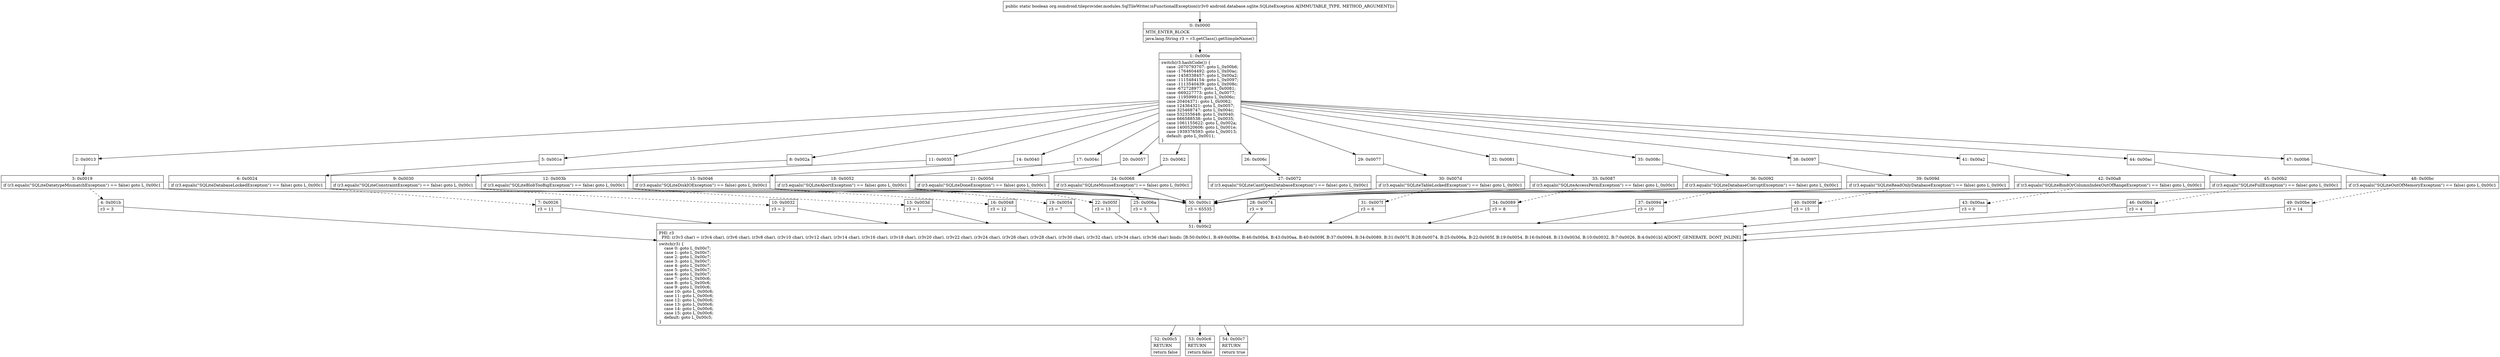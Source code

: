 digraph "CFG fororg.osmdroid.tileprovider.modules.SqlTileWriter.isFunctionalException(Landroid\/database\/sqlite\/SQLiteException;)Z" {
Node_0 [shape=record,label="{0\:\ 0x0000|MTH_ENTER_BLOCK\l|java.lang.String r3 = r3.getClass().getSimpleName()\l}"];
Node_1 [shape=record,label="{1\:\ 0x000e|switch(r3.hashCode()) \{\l    case \-2070793707: goto L_0x00b6;\l    case \-1764604492: goto L_0x00ac;\l    case \-1458338457: goto L_0x00a2;\l    case \-1115484154: goto L_0x0097;\l    case \-1113540439: goto L_0x008c;\l    case \-672728977: goto L_0x0081;\l    case \-669227773: goto L_0x0077;\l    case \-119599910: goto L_0x006c;\l    case 20404371: goto L_0x0062;\l    case 124364321: goto L_0x0057;\l    case 325468747: goto L_0x004c;\l    case 532355648: goto L_0x0040;\l    case 666588538: goto L_0x0035;\l    case 1061155622: goto L_0x002a;\l    case 1400520606: goto L_0x001e;\l    case 1939376593: goto L_0x0013;\l    default: goto L_0x0011;\l\}\l}"];
Node_2 [shape=record,label="{2\:\ 0x0013}"];
Node_3 [shape=record,label="{3\:\ 0x0019|if (r3.equals(\"SQLiteDatatypeMismatchException\") == false) goto L_0x00c1\l}"];
Node_4 [shape=record,label="{4\:\ 0x001b|r3 = 3\l}"];
Node_5 [shape=record,label="{5\:\ 0x001e}"];
Node_6 [shape=record,label="{6\:\ 0x0024|if (r3.equals(\"SQLiteDatabaseLockedException\") == false) goto L_0x00c1\l}"];
Node_7 [shape=record,label="{7\:\ 0x0026|r3 = 11\l}"];
Node_8 [shape=record,label="{8\:\ 0x002a}"];
Node_9 [shape=record,label="{9\:\ 0x0030|if (r3.equals(\"SQLiteConstraintException\") == false) goto L_0x00c1\l}"];
Node_10 [shape=record,label="{10\:\ 0x0032|r3 = 2\l}"];
Node_11 [shape=record,label="{11\:\ 0x0035}"];
Node_12 [shape=record,label="{12\:\ 0x003b|if (r3.equals(\"SQLiteBlobTooBigException\") == false) goto L_0x00c1\l}"];
Node_13 [shape=record,label="{13\:\ 0x003d|r3 = 1\l}"];
Node_14 [shape=record,label="{14\:\ 0x0040}"];
Node_15 [shape=record,label="{15\:\ 0x0046|if (r3.equals(\"SQLiteDiskIOException\") == false) goto L_0x00c1\l}"];
Node_16 [shape=record,label="{16\:\ 0x0048|r3 = 12\l}"];
Node_17 [shape=record,label="{17\:\ 0x004c}"];
Node_18 [shape=record,label="{18\:\ 0x0052|if (r3.equals(\"SQLiteAbortException\") == false) goto L_0x00c1\l}"];
Node_19 [shape=record,label="{19\:\ 0x0054|r3 = 7\l}"];
Node_20 [shape=record,label="{20\:\ 0x0057}"];
Node_21 [shape=record,label="{21\:\ 0x005d|if (r3.equals(\"SQLiteDoneException\") == false) goto L_0x00c1\l}"];
Node_22 [shape=record,label="{22\:\ 0x005f|r3 = 13\l}"];
Node_23 [shape=record,label="{23\:\ 0x0062}"];
Node_24 [shape=record,label="{24\:\ 0x0068|if (r3.equals(\"SQLiteMisuseException\") == false) goto L_0x00c1\l}"];
Node_25 [shape=record,label="{25\:\ 0x006a|r3 = 5\l}"];
Node_26 [shape=record,label="{26\:\ 0x006c}"];
Node_27 [shape=record,label="{27\:\ 0x0072|if (r3.equals(\"SQLiteCantOpenDatabaseException\") == false) goto L_0x00c1\l}"];
Node_28 [shape=record,label="{28\:\ 0x0074|r3 = 9\l}"];
Node_29 [shape=record,label="{29\:\ 0x0077}"];
Node_30 [shape=record,label="{30\:\ 0x007d|if (r3.equals(\"SQLiteTableLockedException\") == false) goto L_0x00c1\l}"];
Node_31 [shape=record,label="{31\:\ 0x007f|r3 = 6\l}"];
Node_32 [shape=record,label="{32\:\ 0x0081}"];
Node_33 [shape=record,label="{33\:\ 0x0087|if (r3.equals(\"SQLiteAccessPermException\") == false) goto L_0x00c1\l}"];
Node_34 [shape=record,label="{34\:\ 0x0089|r3 = 8\l}"];
Node_35 [shape=record,label="{35\:\ 0x008c}"];
Node_36 [shape=record,label="{36\:\ 0x0092|if (r3.equals(\"SQLiteDatabaseCorruptException\") == false) goto L_0x00c1\l}"];
Node_37 [shape=record,label="{37\:\ 0x0094|r3 = 10\l}"];
Node_38 [shape=record,label="{38\:\ 0x0097}"];
Node_39 [shape=record,label="{39\:\ 0x009d|if (r3.equals(\"SQLiteReadOnlyDatabaseException\") == false) goto L_0x00c1\l}"];
Node_40 [shape=record,label="{40\:\ 0x009f|r3 = 15\l}"];
Node_41 [shape=record,label="{41\:\ 0x00a2}"];
Node_42 [shape=record,label="{42\:\ 0x00a8|if (r3.equals(\"SQLiteBindOrColumnIndexOutOfRangeException\") == false) goto L_0x00c1\l}"];
Node_43 [shape=record,label="{43\:\ 0x00aa|r3 = 0\l}"];
Node_44 [shape=record,label="{44\:\ 0x00ac}"];
Node_45 [shape=record,label="{45\:\ 0x00b2|if (r3.equals(\"SQLiteFullException\") == false) goto L_0x00c1\l}"];
Node_46 [shape=record,label="{46\:\ 0x00b4|r3 = 4\l}"];
Node_47 [shape=record,label="{47\:\ 0x00b6}"];
Node_48 [shape=record,label="{48\:\ 0x00bc|if (r3.equals(\"SQLiteOutOfMemoryException\") == false) goto L_0x00c1\l}"];
Node_49 [shape=record,label="{49\:\ 0x00be|r3 = 14\l}"];
Node_50 [shape=record,label="{50\:\ 0x00c1|r3 = 65535\l}"];
Node_51 [shape=record,label="{51\:\ 0x00c2|PHI: r3 \l  PHI: (r3v3 char) = (r3v4 char), (r3v6 char), (r3v8 char), (r3v10 char), (r3v12 char), (r3v14 char), (r3v16 char), (r3v18 char), (r3v20 char), (r3v22 char), (r3v24 char), (r3v26 char), (r3v28 char), (r3v30 char), (r3v32 char), (r3v34 char), (r3v36 char) binds: [B:50:0x00c1, B:49:0x00be, B:46:0x00b4, B:43:0x00aa, B:40:0x009f, B:37:0x0094, B:34:0x0089, B:31:0x007f, B:28:0x0074, B:25:0x006a, B:22:0x005f, B:19:0x0054, B:16:0x0048, B:13:0x003d, B:10:0x0032, B:7:0x0026, B:4:0x001b] A[DONT_GENERATE, DONT_INLINE]\l|switch(r3) \{\l    case 0: goto L_0x00c7;\l    case 1: goto L_0x00c7;\l    case 2: goto L_0x00c7;\l    case 3: goto L_0x00c7;\l    case 4: goto L_0x00c7;\l    case 5: goto L_0x00c7;\l    case 6: goto L_0x00c7;\l    case 7: goto L_0x00c6;\l    case 8: goto L_0x00c6;\l    case 9: goto L_0x00c6;\l    case 10: goto L_0x00c6;\l    case 11: goto L_0x00c6;\l    case 12: goto L_0x00c6;\l    case 13: goto L_0x00c6;\l    case 14: goto L_0x00c6;\l    case 15: goto L_0x00c6;\l    default: goto L_0x00c5;\l\}\l}"];
Node_52 [shape=record,label="{52\:\ 0x00c5|RETURN\l|return false\l}"];
Node_53 [shape=record,label="{53\:\ 0x00c6|RETURN\l|return false\l}"];
Node_54 [shape=record,label="{54\:\ 0x00c7|RETURN\l|return true\l}"];
MethodNode[shape=record,label="{public static boolean org.osmdroid.tileprovider.modules.SqlTileWriter.isFunctionalException((r3v0 android.database.sqlite.SQLiteException A[IMMUTABLE_TYPE, METHOD_ARGUMENT])) }"];
MethodNode -> Node_0;
Node_0 -> Node_1;
Node_1 -> Node_2;
Node_1 -> Node_5;
Node_1 -> Node_8;
Node_1 -> Node_11;
Node_1 -> Node_14;
Node_1 -> Node_17;
Node_1 -> Node_20;
Node_1 -> Node_23;
Node_1 -> Node_26;
Node_1 -> Node_29;
Node_1 -> Node_32;
Node_1 -> Node_35;
Node_1 -> Node_38;
Node_1 -> Node_41;
Node_1 -> Node_44;
Node_1 -> Node_47;
Node_1 -> Node_50;
Node_2 -> Node_3;
Node_3 -> Node_4[style=dashed];
Node_3 -> Node_50;
Node_4 -> Node_51;
Node_5 -> Node_6;
Node_6 -> Node_7[style=dashed];
Node_6 -> Node_50;
Node_7 -> Node_51;
Node_8 -> Node_9;
Node_9 -> Node_10[style=dashed];
Node_9 -> Node_50;
Node_10 -> Node_51;
Node_11 -> Node_12;
Node_12 -> Node_13[style=dashed];
Node_12 -> Node_50;
Node_13 -> Node_51;
Node_14 -> Node_15;
Node_15 -> Node_16[style=dashed];
Node_15 -> Node_50;
Node_16 -> Node_51;
Node_17 -> Node_18;
Node_18 -> Node_19[style=dashed];
Node_18 -> Node_50;
Node_19 -> Node_51;
Node_20 -> Node_21;
Node_21 -> Node_22[style=dashed];
Node_21 -> Node_50;
Node_22 -> Node_51;
Node_23 -> Node_24;
Node_24 -> Node_25[style=dashed];
Node_24 -> Node_50;
Node_25 -> Node_51;
Node_26 -> Node_27;
Node_27 -> Node_28[style=dashed];
Node_27 -> Node_50;
Node_28 -> Node_51;
Node_29 -> Node_30;
Node_30 -> Node_31[style=dashed];
Node_30 -> Node_50;
Node_31 -> Node_51;
Node_32 -> Node_33;
Node_33 -> Node_34[style=dashed];
Node_33 -> Node_50;
Node_34 -> Node_51;
Node_35 -> Node_36;
Node_36 -> Node_37[style=dashed];
Node_36 -> Node_50;
Node_37 -> Node_51;
Node_38 -> Node_39;
Node_39 -> Node_40[style=dashed];
Node_39 -> Node_50;
Node_40 -> Node_51;
Node_41 -> Node_42;
Node_42 -> Node_43[style=dashed];
Node_42 -> Node_50;
Node_43 -> Node_51;
Node_44 -> Node_45;
Node_45 -> Node_46[style=dashed];
Node_45 -> Node_50;
Node_46 -> Node_51;
Node_47 -> Node_48;
Node_48 -> Node_49[style=dashed];
Node_48 -> Node_50;
Node_49 -> Node_51;
Node_50 -> Node_51;
Node_51 -> Node_52;
Node_51 -> Node_53;
Node_51 -> Node_54;
}

